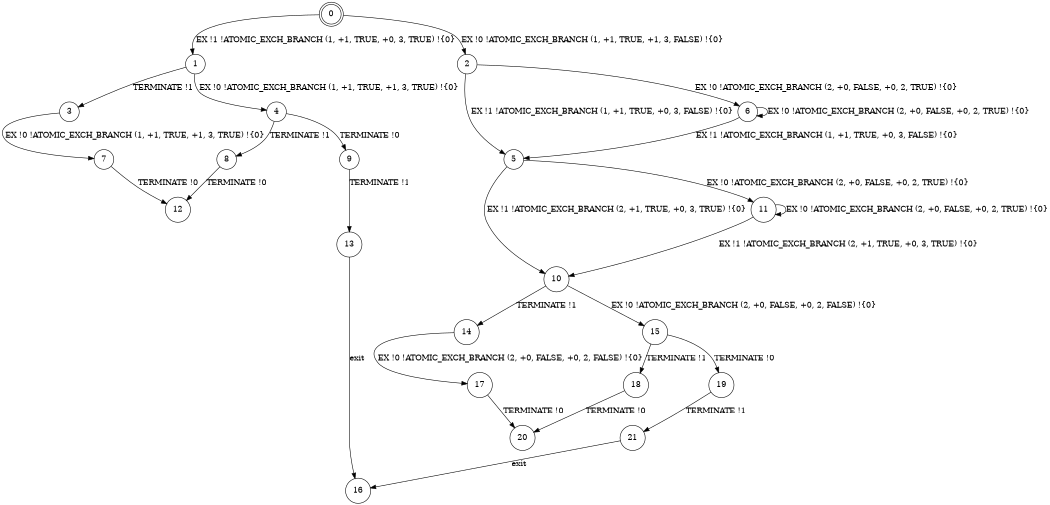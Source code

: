 digraph BCG {
size = "7, 10.5";
center = TRUE;
node [shape = circle];
0 [peripheries = 2];
0 -> 1 [label = "EX !1 !ATOMIC_EXCH_BRANCH (1, +1, TRUE, +0, 3, TRUE) !{0}"];
0 -> 2 [label = "EX !0 !ATOMIC_EXCH_BRANCH (1, +1, TRUE, +1, 3, FALSE) !{0}"];
1 -> 3 [label = "TERMINATE !1"];
1 -> 4 [label = "EX !0 !ATOMIC_EXCH_BRANCH (1, +1, TRUE, +1, 3, TRUE) !{0}"];
2 -> 5 [label = "EX !1 !ATOMIC_EXCH_BRANCH (1, +1, TRUE, +0, 3, FALSE) !{0}"];
2 -> 6 [label = "EX !0 !ATOMIC_EXCH_BRANCH (2, +0, FALSE, +0, 2, TRUE) !{0}"];
3 -> 7 [label = "EX !0 !ATOMIC_EXCH_BRANCH (1, +1, TRUE, +1, 3, TRUE) !{0}"];
4 -> 8 [label = "TERMINATE !1"];
4 -> 9 [label = "TERMINATE !0"];
5 -> 10 [label = "EX !1 !ATOMIC_EXCH_BRANCH (2, +1, TRUE, +0, 3, TRUE) !{0}"];
5 -> 11 [label = "EX !0 !ATOMIC_EXCH_BRANCH (2, +0, FALSE, +0, 2, TRUE) !{0}"];
6 -> 5 [label = "EX !1 !ATOMIC_EXCH_BRANCH (1, +1, TRUE, +0, 3, FALSE) !{0}"];
6 -> 6 [label = "EX !0 !ATOMIC_EXCH_BRANCH (2, +0, FALSE, +0, 2, TRUE) !{0}"];
7 -> 12 [label = "TERMINATE !0"];
8 -> 12 [label = "TERMINATE !0"];
9 -> 13 [label = "TERMINATE !1"];
10 -> 14 [label = "TERMINATE !1"];
10 -> 15 [label = "EX !0 !ATOMIC_EXCH_BRANCH (2, +0, FALSE, +0, 2, FALSE) !{0}"];
11 -> 10 [label = "EX !1 !ATOMIC_EXCH_BRANCH (2, +1, TRUE, +0, 3, TRUE) !{0}"];
11 -> 11 [label = "EX !0 !ATOMIC_EXCH_BRANCH (2, +0, FALSE, +0, 2, TRUE) !{0}"];
13 -> 16 [label = "exit"];
14 -> 17 [label = "EX !0 !ATOMIC_EXCH_BRANCH (2, +0, FALSE, +0, 2, FALSE) !{0}"];
15 -> 18 [label = "TERMINATE !1"];
15 -> 19 [label = "TERMINATE !0"];
17 -> 20 [label = "TERMINATE !0"];
18 -> 20 [label = "TERMINATE !0"];
19 -> 21 [label = "TERMINATE !1"];
21 -> 16 [label = "exit"];
}
